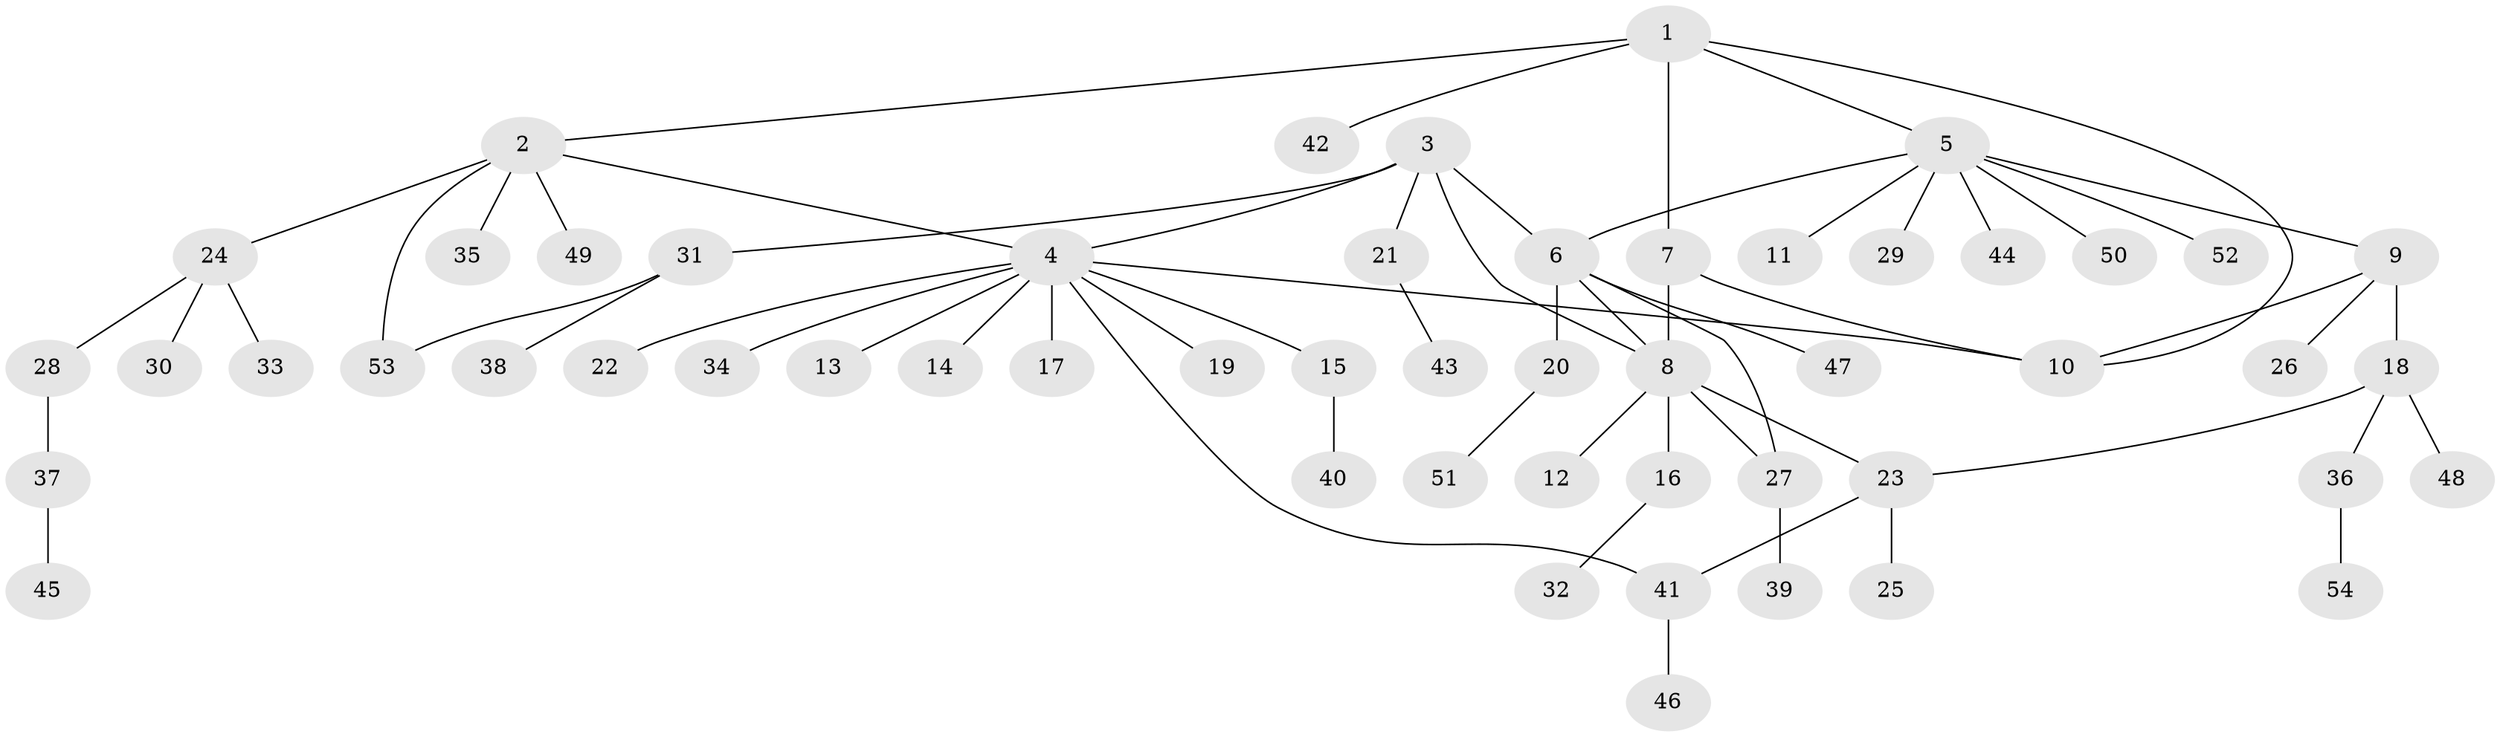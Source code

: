 // Generated by graph-tools (version 1.1) at 2025/50/03/09/25 03:50:30]
// undirected, 54 vertices, 63 edges
graph export_dot {
graph [start="1"]
  node [color=gray90,style=filled];
  1;
  2;
  3;
  4;
  5;
  6;
  7;
  8;
  9;
  10;
  11;
  12;
  13;
  14;
  15;
  16;
  17;
  18;
  19;
  20;
  21;
  22;
  23;
  24;
  25;
  26;
  27;
  28;
  29;
  30;
  31;
  32;
  33;
  34;
  35;
  36;
  37;
  38;
  39;
  40;
  41;
  42;
  43;
  44;
  45;
  46;
  47;
  48;
  49;
  50;
  51;
  52;
  53;
  54;
  1 -- 2;
  1 -- 5;
  1 -- 7;
  1 -- 10;
  1 -- 42;
  2 -- 4;
  2 -- 24;
  2 -- 35;
  2 -- 49;
  2 -- 53;
  3 -- 4;
  3 -- 6;
  3 -- 8;
  3 -- 21;
  3 -- 31;
  4 -- 10;
  4 -- 13;
  4 -- 14;
  4 -- 15;
  4 -- 17;
  4 -- 19;
  4 -- 22;
  4 -- 34;
  4 -- 41;
  5 -- 6;
  5 -- 9;
  5 -- 11;
  5 -- 29;
  5 -- 44;
  5 -- 50;
  5 -- 52;
  6 -- 8;
  6 -- 20;
  6 -- 27;
  6 -- 47;
  7 -- 8;
  7 -- 10;
  8 -- 12;
  8 -- 16;
  8 -- 23;
  8 -- 27;
  9 -- 10;
  9 -- 18;
  9 -- 26;
  15 -- 40;
  16 -- 32;
  18 -- 23;
  18 -- 36;
  18 -- 48;
  20 -- 51;
  21 -- 43;
  23 -- 25;
  23 -- 41;
  24 -- 28;
  24 -- 30;
  24 -- 33;
  27 -- 39;
  28 -- 37;
  31 -- 38;
  31 -- 53;
  36 -- 54;
  37 -- 45;
  41 -- 46;
}
